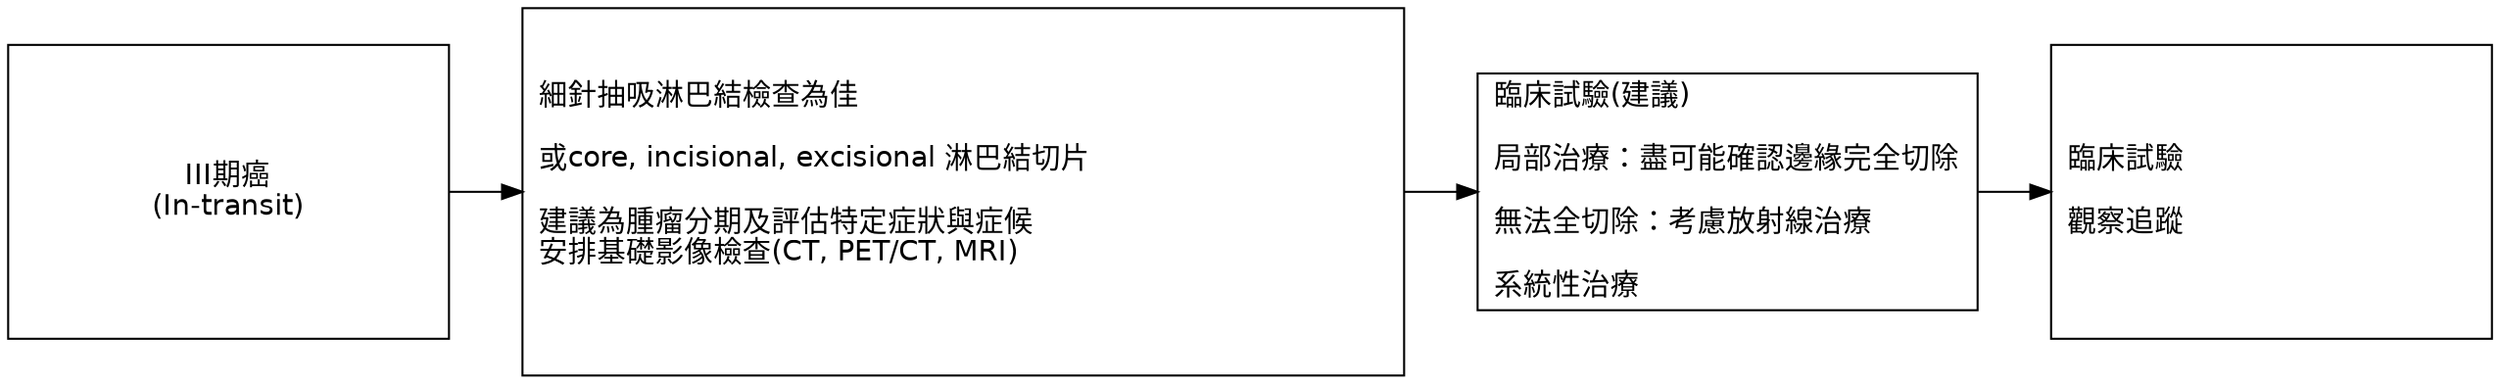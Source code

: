 digraph {
  graph [rankdir = LR; splines=ortho; overlap=true]
  node [shape = box, fontname = Helvetica]

#  T1->T2->T22->T3->T4 [style=invis]
#  T22 [style=invisible]
#  T1->
#  S3->S4 [style=invis]
#  Tx3->OP41->OP40 [style=invis]
  S3->W3->Tx3->FU3
#  Tx41->Tx42 [style=invis]
#  OP41->OP40 [style=invis]
#  S4->W4->Tx4->FU4

#  S4->W4->OP41->Tx41->Resi0->FU4
#                Tx41->Resi1->OP40
#                Tx42->M0->Tx421
#                Tx42->M1->OP40
#      W4->OP40->B1->OT4->FU41
#          OP40->B0->FU41


#  {rank = same; S3; S4}
#  {rank = same; W3; W4}
#  {rank = same; OP40; OP41}
#  {rank = same; Tx3; Tx41; B0; B1}
#  {rank = same; FU3; FU4; FU41}
#  {rank = same; Resi0; Resi1; OT4}
#  {rank = same; N0; N1}


#  T1 [label = "CLINICAL/\lPATHOLOGICAL STAGE\l"; width=2.5; shape=plaintext]
#  T2 [label = "WORKUP"; shape=plaintext]
#  T3 [label = "PRIMARY TREATMENT"; shape=plaintext]
#  T4 [label = "ADJUVANT TREATMENT"; shape=plaintext]

  S3 [label ="III期癌\n(In-transit)"; width=3; height=2]
#  S4 [label ="IV期癌\n(轉移)"; width=3; height=2]

  W3 [label = "細針抽吸淋巴結檢查為佳\l
或core, incisional, excisional 淋巴結切片\l
建議為腫瘤分期及評估特定症狀與症候\l安排基礎影像檢查(CT, PET/CT, MRI)\l\l";
height=2.5; width=6]
#  W4 [label = "若無已存組織可進行基因檢查，安排淋巴結細針抽吸或\l
#LDH\l
#BRAF 基因突變分析\l
#為腫瘤分期及評估特定症狀與症候安排基礎影像檢查\l(chest/abdominal/pelvic CT, PET/CT, brain MRI)\l";
#height=4; width=6]
#  W3 [label = "Discuss and consider sentinel node biopsy"]

  Tx3 [label = "臨床試驗(建議)\l
局部治療：盡可能確認邊緣完全切除\l
無法全切除：考慮放射線治療\l
系統性治療\l";
height=1.5; width=2.5]
  FU3 [label = "臨床試驗\l
觀察追蹤\l"; width=3; height=2]

}
